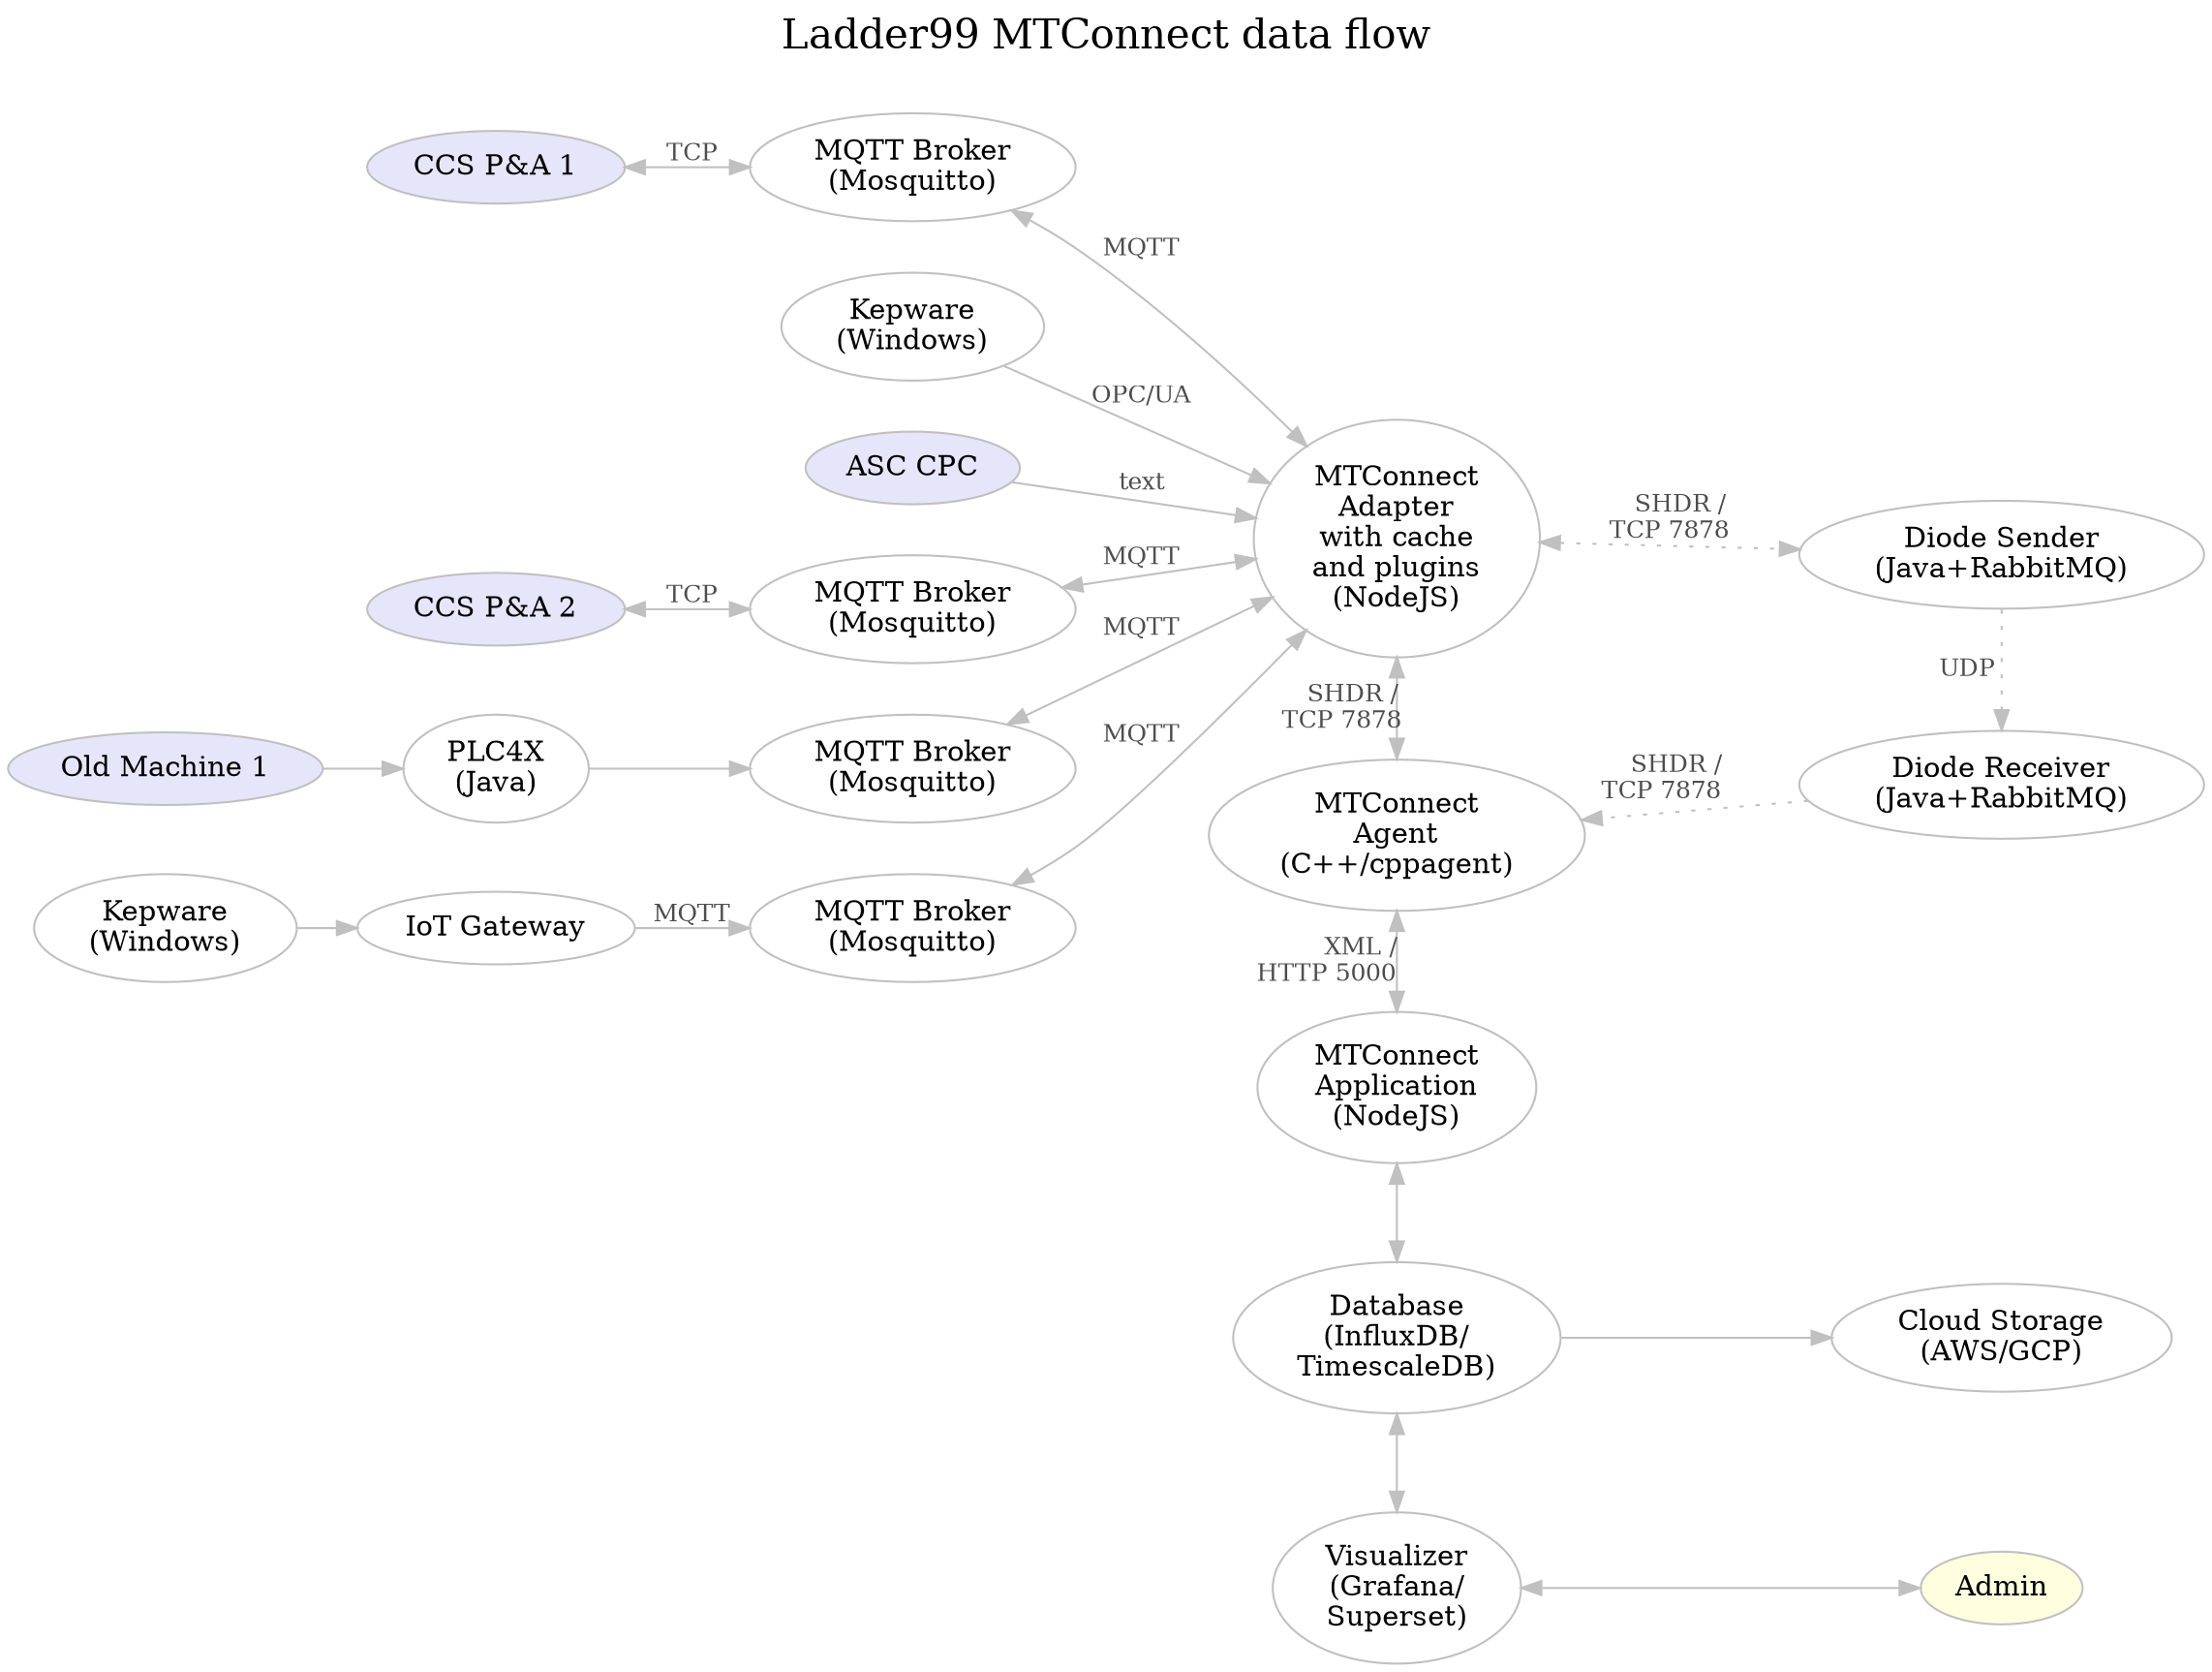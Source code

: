 digraph "ladder99-adapter" {

  // styles
  graph [ label="Ladder99 MTConnect data flow\n "; color=lightgray; ];
  graph [ fontsize=20 ];
  graph [ labelloc=t ];
  graph [ ranksep=0.2 ];
  graph [ nodesep=0.35 ];
  graph [ rankdir=LR; ] // left-to-right
  node [ color=gray; fillcolor=white; style=filled ];
  edge [ color=gray ];
  edge [ fontsize=12; fontcolor=gray30; ];

  // nodes
  PA1 [ fillcolor=lavender; label="CCS P&A 1" ];
  PA2 [ fillcolor=lavender; label="CCS P&A 2" ];
  Kepware1 [ label="Kepware\n(Windows)"];
  Kepware2 [ label="Kepware\n(Windows)"];
  CPC [ label="ASC CPC", fillcolor=lavender ];
  Gateway [ label="IoT Gateway"];
  Broker1 [ label="MQTT Broker\n(Mosquitto)" ];
  Broker2 [ label="MQTT Broker\n(Mosquitto)" ];
  Broker3 [ label="MQTT Broker\n(Mosquitto)" ];
  Broker4 [ label="MQTT Broker\n(Mosquitto)" ];
  OldMachine1 [ fillcolor=lavender; label="Old Machine 1" ];
  PLC4X [ label="PLC4X\n(Java)" ];

  Adapter [ label="MTConnect\nAdapter\nwith cache\nand plugins\n(NodeJS)" ];
  DiodeSender [ label="Diode Sender\n(Java+RabbitMQ)" ];
  DiodeReceiver [ label="Diode Receiver\n(Java+RabbitMQ)" ];

  Agent [ label="MTConnect\nAgent\n(C++/cppagent)" ];
  Application [ label="MTConnect\nApplication\n(NodeJS)" ];
  Database [ label="Database\n(InfluxDB/\nTimescaleDB)" ];
  Visualizer [ label="Visualizer\n(Grafana/\nSuperset)" ];
  Cloud [ label="Cloud Storage\n(AWS/GCP)" ];
  Admin [ fillcolor=lightyellow ];
  // LOI [ label="LOI\n(SvelteJS)" ];
  // Operator [ fillcolor=lightyellow ];

  // edges
  PA1 -> Broker1 [ label="  TCP  ", dir=both ];
  PA2 -> Broker2 [ label="  TCP  ", dir=both ];
  Broker1 -> Adapter [ label="MQTT", dir=both ];
  Broker2 -> Adapter [ label="MQTT", dir=both ];
  Broker3 -> Adapter [ label="MQTT", dir=both ];
  Broker4 -> Adapter [ label="MQTT", dir=both ];
  OldMachine1 -> PLC4X; // [ label="proprietary\nprotocol" ];
  PLC4X -> Broker3 [ label="" ];
  Kepware1 -> Adapter [ label="OPC/UA" ];
  Kepware2 -> Gateway;
  CPC -> Adapter [ label="text" ];
  Gateway -> Broker4 [ label="MQTT" ];
  
  Adapter -> Agent [ label="SHDR /   \nTCP 7878      ", dir=both ];

  Adapter -> DiodeSender [ label="SHDR /   \nTCP 7878      ", dir=both, style=dotted ];
  DiodeSender -> DiodeReceiver [ label="UDP    ", style=dotted ];
  DiodeReceiver -> Agent [ label="SHDR /    \nTCP 7878        ", style=dotted ];
  
  Agent -> Application [ dir=both; label="XML / \nHTTP 5000          " ];
  Application -> Database [ dir=both ];
  Database -> Visualizer [ dir=both ];
  Database -> Cloud;
  Visualizer -> Admin [ dir=both ];
  // Application -> LOI;
  // LOI -> Operator;

  // rank
  { rank=same; Adapter Agent Application Database Visualizer };
  { rank=same; DiodeSender DiodeReceiver Cloud Admin };
}
